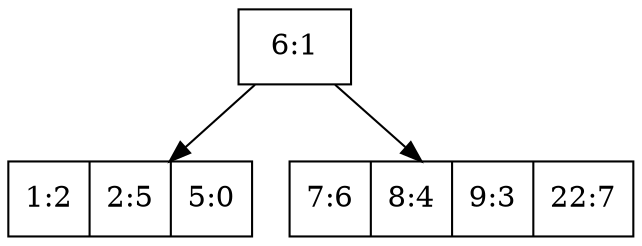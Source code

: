 digraph {
"118"[shape=record, label="{{ 6:1} } "];
"4"[shape=record, label="{{ 1:2|2:5|5:0} } "];
"118"->"4"
"61"[shape=record, label="{{ 7:6|8:4|9:3|22:7} } "];
"118"->"61"
 }
